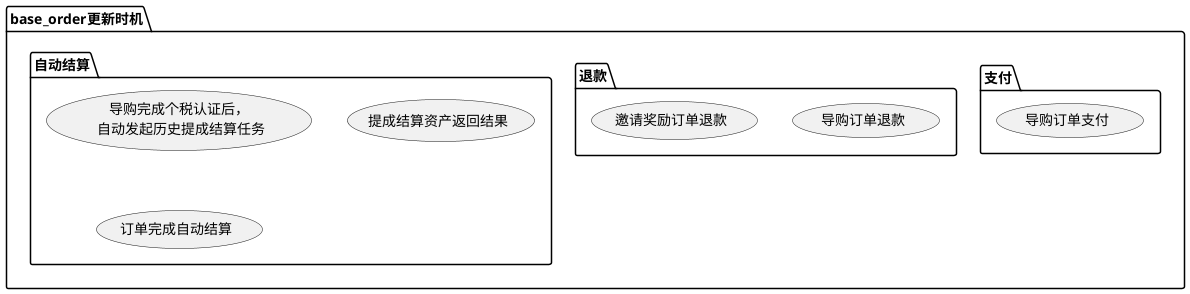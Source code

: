 @startuml
'https://plantuml.com/sequence-diagram

package base_order更新时机 {
    package 支付 {
        usecase "导购订单支付" as pay
    }
    package 退款 {
        usecase "导购订单退款" as refund
        usecase "邀请奖励订单退款" as cpsRefund
    }

    package 自动结算 {
        usecase "导购完成个税认证后，\n 自动发起历史提成结算任务" as autoSettleHistory
        usecase "提成结算资产返回结果" as autoSettleCallback
        usecase "订单完成自动结算" as autoSettleOrderSuccess
    }
}

@enduml